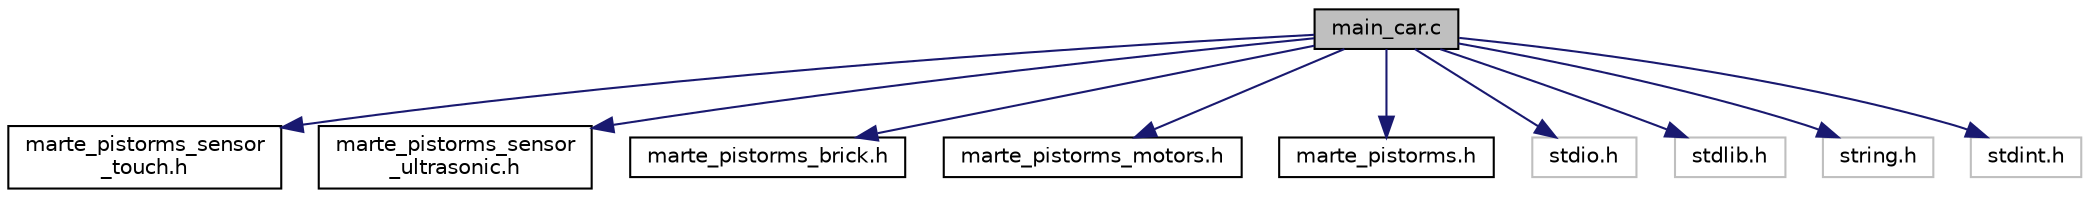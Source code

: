 digraph "main_car.c"
{
  edge [fontname="Helvetica",fontsize="10",labelfontname="Helvetica",labelfontsize="10"];
  node [fontname="Helvetica",fontsize="10",shape=record];
  Node1 [label="main_car.c",height=0.2,width=0.4,color="black", fillcolor="grey75", style="filled" fontcolor="black"];
  Node1 -> Node2 [color="midnightblue",fontsize="10",style="solid",fontname="Helvetica"];
  Node2 [label="marte_pistorms_sensor\l_touch.h",height=0.2,width=0.4,color="black", fillcolor="white", style="filled",URL="$marte__pistorms__sensor__touch_8h.html",tooltip="Driver for control the Touch of EV3 Sensor. "];
  Node1 -> Node3 [color="midnightblue",fontsize="10",style="solid",fontname="Helvetica"];
  Node3 [label="marte_pistorms_sensor\l_ultrasonic.h",height=0.2,width=0.4,color="black", fillcolor="white", style="filled",URL="$marte__pistorms__sensor__ultrasonic_8h.html",tooltip="Driver for control the Ultrasonic of EV3 Sensor. "];
  Node1 -> Node4 [color="midnightblue",fontsize="10",style="solid",fontname="Helvetica"];
  Node4 [label="marte_pistorms_brick.h",height=0.2,width=0.4,color="black", fillcolor="white", style="filled",URL="$marte__pistorms__brick_8h.html",tooltip="Driver for control the brick of Pistorms. "];
  Node1 -> Node5 [color="midnightblue",fontsize="10",style="solid",fontname="Helvetica"];
  Node5 [label="marte_pistorms_motors.h",height=0.2,width=0.4,color="black", fillcolor="white", style="filled",URL="$marte__pistorms__motors_8h.html",tooltip="Drivers for motors from Pistorms + Raspberry PI model B. "];
  Node1 -> Node6 [color="midnightblue",fontsize="10",style="solid",fontname="Helvetica"];
  Node6 [label="marte_pistorms.h",height=0.2,width=0.4,color="black", fillcolor="white", style="filled",URL="$marte__pistorms_8h.html",tooltip="Drivers for sensors and motors from Pistorms + Raspberry PI model B. "];
  Node1 -> Node7 [color="midnightblue",fontsize="10",style="solid",fontname="Helvetica"];
  Node7 [label="stdio.h",height=0.2,width=0.4,color="grey75", fillcolor="white", style="filled"];
  Node1 -> Node8 [color="midnightblue",fontsize="10",style="solid",fontname="Helvetica"];
  Node8 [label="stdlib.h",height=0.2,width=0.4,color="grey75", fillcolor="white", style="filled"];
  Node1 -> Node9 [color="midnightblue",fontsize="10",style="solid",fontname="Helvetica"];
  Node9 [label="string.h",height=0.2,width=0.4,color="grey75", fillcolor="white", style="filled"];
  Node1 -> Node10 [color="midnightblue",fontsize="10",style="solid",fontname="Helvetica"];
  Node10 [label="stdint.h",height=0.2,width=0.4,color="grey75", fillcolor="white", style="filled"];
}
